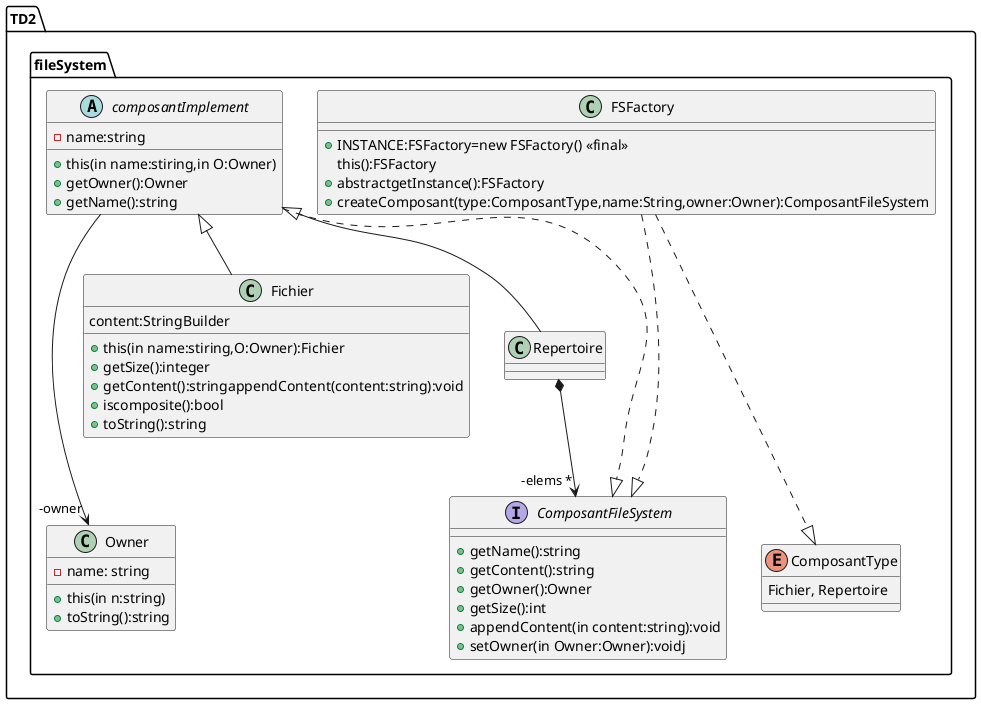 @startuml classdiagram
package TD2.fileSystem {

enum ComposantType {
        Fichier, Repertoire
    }
class FSFactory{
        +INSTANCE:FSFactory=new FSFactory() <<final>>
        this():FSFactory
        +abstractgetInstance():FSFactory
        +createComposant(type:ComposantType,name:String,owner:Owner):ComposantFileSystem
    } 
interface ComposantFileSystem {

        +getName():string
        +getContent():string
        +getOwner():Owner
        +getSize():int
        +appendContent(in content:string):void
        +setOwner(in Owner:Owner):voidj

    }

    class Owner{
        -name: string
        +this(in n:string)
        +toString():string
    }

   abstract class composantImplement{
        -name:string
        +this(in name:stiring,in O:Owner)
        +getOwner():Owner
        +getName():string
    }

    composantImplement ...|> ComposantFileSystem
    FSFactory ...|> ComposantFileSystem
    FSFactory ...|> ComposantType
    composantImplement --->"-owner" Owner

    class Fichier extends composantImplement{
    content:StringBuilder
    +this(in name:stiring,O:Owner):Fichier
    +getSize():integer
    +getContent():stringappendContent(content:string):void
    +iscomposite():bool
    +toString():string



    }

   class Repertoire extends composantImplement{
     
    }
     Repertoire *-> "-elems *" ComposantFileSystem
}
@enduml

